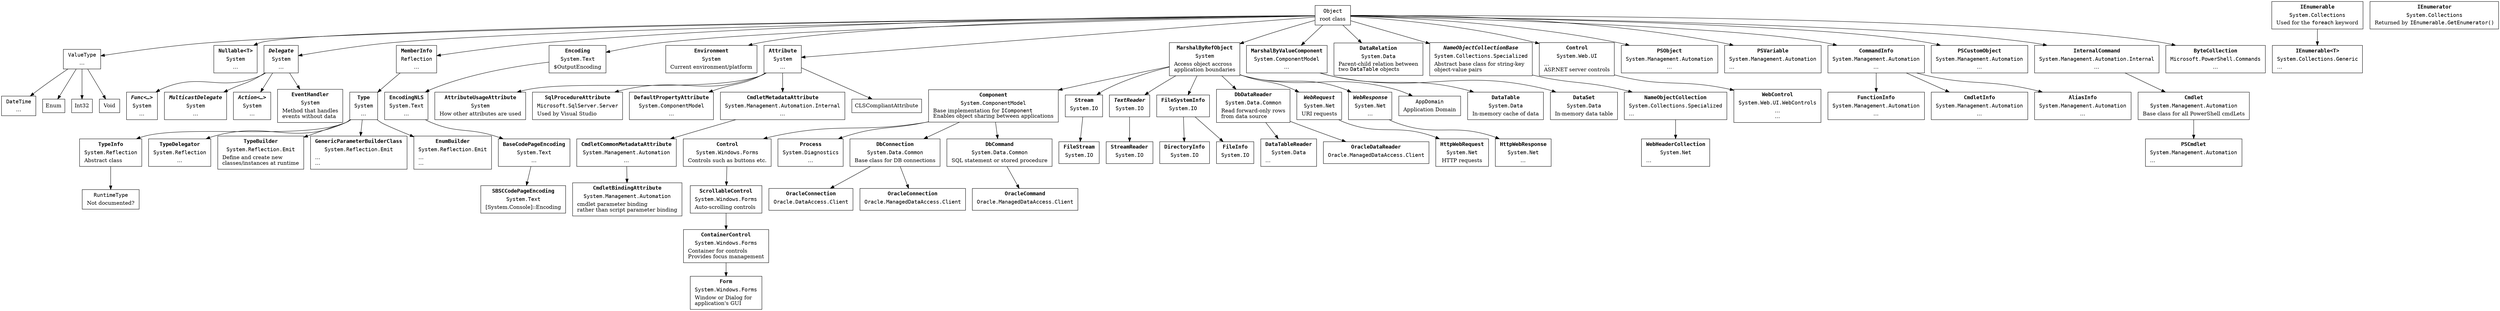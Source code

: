 digraph hierarchy {

    node [ shape=box ]
   
    System_Object[ label=< <table border="0"><tr><td align="text"><font face="Courier">Object</font></td></tr><tr><td align="text">root class<br align="left"/></td></tr></table> > ];


    System_ValueType [ label=< <table border="0"><tr><td align="text"><font face="Courier">ValueType</font></td></tr><tr><td>…</td></tr></table> > ];

    System_Object -> System_ValueType;

    System_Nullable [ label=< <table border="0"> // {
       <tr><td align="text"><font face="Courier"><b>Nullable&lt;T&gt;</b></font></td></tr>
       <tr><td><font face="Courier">System</font></td></tr>
       <tr><td align="text">…</td></tr></table> > ];

    System_Object -> System_Nullable // }

    System_Delegate [ label=< <table border="0"> // {
       <tr><td align="text"><font face="Courier"><b><i>Delegate</i></b></font></td></tr>
       <tr><td><font face="Courier">System</font></td></tr>
       <tr><td align="text">…</td></tr></table> > ];

    System_Object -> System_Delegate // }

    System_Reflection_Memberinfo [ label=< <table border="0"> // {
       <tr><td align="text"><font face="Courier"><b>MemberInfo</b></font></td></tr>
       <tr><td align="text"><font face="Courier">Reflection</font></td></tr>
       <tr><td>…</td></tr></table> > ];

    System_Object -> System_Reflection_Memberinfo; // }

    System_Text_Encoding [ label=< <table border="0"> // {
       <tr><td align="text"><font face="Courier"><b>Encoding</b></font></td></tr>
       <tr><td align="text"><font face="Courier">System.Text</font></td></tr>
       <tr><td align="text">$OutputEncoding<br align="left"/></td></tr></table> > ];

    System_Object -> System_Text_Encoding // }

    System_Environment [ label=< <table border="0"> // {
       <tr><td align="text"><font face="Courier"><b>Environment</b></font></td></tr>
       <tr><td align="text"><font face="Courier">System</font></td></tr>
       <tr><td>Current environment/platform</td></tr></table> > ];

    System_Object -> System_Environment; // }

    System_Attribute [ label=< <table border="0"> // {
       <tr><td align="text"><font face="Courier"><b>Attribute</b></font></td></tr>
       <tr><td align="text"><font face="Courier">System</font></td></tr>
       <tr><td>…</td></tr></table> > ];


    System_Object -> System_Attribute; // }

    System_AttributeUsageAttribute [ label=< <table border="0"> // {
       <tr><td align="text"><font face="Courier"><b>AttributeUsageAttribute</b></font></td></tr>
       <tr><td align="text"><font face="Courier">System</font></td></tr>
       <tr><td>How other attributes are used</td></tr></table> > ];

    System_Attribute -> System_AttributeUsageAttribute // }

    System_MarshalByRefObject [ label=< <table border="0"> // {
       <tr><td align="text"><font face="Courier"><b>MarshalByRefObject</b></font></td></tr>
       <tr><td align="text"><font face="Courier">System</font></td></tr>
       <tr><td align="text">Access object accross<br align="left"/>application boundaries<br align="left"/></td></tr></table> > ];

    System_Object -> System_MarshalByRefObject; // }

    System_ComponentModel_MarshalByValueComponent [ label=< <table border="0"> // {
       <tr><td align="text"><font face="Courier"><b>MarshalByValueComponent</b></font></td></tr>
       <tr><td align="text"><font face="Courier">System.ComponentModel</font></td></tr>
       <tr><td>…</td></tr></table> > ];

    System_Object -> System_ComponentModel_MarshalByValueComponent // }

    System_Data_DataRelation [ label=< <table border="0"> // {
       <tr><td align="text"><font face="Courier"><b>DataRelation</b></font></td></tr>
       <tr><td align="text"><font face="Courier">System.Data</font></td></tr>
       <tr><td>Parent-child relation between<br align="left"/>two <font face="Courier">DataTable</font> objects<br align="left"/></td></tr></table> > ];

    System_Object -> System_Data_DataRelation // }

    Microsoft_SqlServer_Server_SqlProcedureAttribute [ label=< <table border="0"> // {
       <tr><td align="text"><font face="Courier"><b>SqlProcedureAttribute</b></font></td></tr>
       <tr><td align="text"><font face="Courier">Microsoft.SqlServer.Server</font></td></tr>
       <tr><td align="text">Used by Visual Studio<br align="left"/></td></tr></table> > ];

    System_Attribute -> Microsoft_SqlServer_Server_SqlProcedureAttribute // }

    System_DateTime [ label=< <table border="0"><tr><td align="text"><font face="Courier">DateTime</font></td></tr><tr><td>…</td></tr></table> > ];

    System_Enum [ label = "Enum" ];

    System_Int32 [ label = "Int32" ];

    System_Void [ label = "Void" ];



    System_Func [ label=< <table border="0">
       <tr><td align="text"><font face="Courier"><b><i>Func&lt;…&gt;</i></b></font></td></tr>
       <tr><td><font face="Courier">System</font></td></tr>
       <tr><td align="text">…</td></tr></table> > ];

    System_Delegate -> System_Func;

    System_MulticastDelegate [ label=< <table border="0">
       <tr><td align="text"><font face="Courier"><b><i>MulticastDelegate</i></b></font></td></tr>
       <tr><td><font face="Courier">System</font></td></tr>
       <tr><td align="text">…</td></tr></table> > ];

    System_Delegate -> System_MulticastDelegate;

    System_Action [ label=< <table border="0">
       <tr><td align="text"><font face="Courier"><b><i>Action&lt;…&gt;</i></b></font></td></tr>
       <tr><td><font face="Courier">System</font></td></tr>
       <tr><td align="text">…</td></tr></table> > ];

    System_Delegate -> System_Action;

    System_EventHandler [ label=< <table border="0"> // {
       <tr><td align="text"><font face="Courier"><b>EventHandler</b></font></td></tr>
       <tr><td><font face="Courier">System</font></td></tr>
       <tr><td align="text">Method that handles<br align="left"/>events without data<br align="left"/></td></tr></table> > ];

    System_Delegate -> System_EventHandler // }

    System_Collections_IEnumerable [ label=< <table border="0"> // {
       <tr><td align="text"><font face="Courier"><b>IEnumerable</b></font></td></tr>
       <tr><td><font face="Courier">System.Collections</font></td></tr>
       <tr><td align="text">Used for the <font face="Courier">foreach</font> keyword<br align="left"/></td></tr></table> > ];
    // }

    System_Collections_IEnumerator [ label=< <table border="0">
       <tr><td align="text"><font face="Courier"><b>IEnumerator</b></font></td></tr>
       <tr><td><font face="Courier">System.Collections</font></td></tr>
       <tr><td align="text">Returned by <font face="Courier">IEnumerable.GetEnumerator()</font><br align="left"/></td></tr></table> > ];

    System_Collections_Generic_IEnumerable [ label=< <table border="0"> // {
       <tr><td align="text"><font face="Courier"><b>IEnumerable&lt;T&gt;</b></font></td></tr>
       <tr><td><font face="Courier">System.Collections.Generic</font></td></tr>
       <tr><td align="text">…<br align="left"/></td></tr></table> > ];

    System_Collections_IEnumerable -> System_Collections_Generic_IEnumerable // }

    System_Collections_Specialized_NameObjectCollectionBase [ label=< <table border="0"> // {
       <tr><td align="text"><font face="Courier"><b><i>NameObjectCollectionBase</i></b></font></td></tr>
       <tr><td><font face="Courier">System.Collections.Specialized</font></td></tr>
       <tr><td align="text">Abstract base class for string-key<br align="left"/>object-value pairs<br align="left"/></td></tr></table> > ];

    System_Object -> System_Collections_Specialized_NameObjectCollectionBase // }

    System_Collections_Specialized_NameObjectCollection [ label=< <table border="0"> // {
       <tr><td align="text"><font face="Courier"><b>NameObjectCollection</b></font></td></tr>
       <tr><td><font face="Courier">System.Collections.Specialized</font></td></tr>
       <tr><td align="text">…<br align="left"/></td></tr> </table> > ]

    System_Collections_Specialized_NameObjectCollectionBase -> System_Collections_Specialized_NameObjectCollection // }

    System_Net_WebHeaderCollection [ label=< <table border="0"> // {
       <tr><td align="text"><font face="Courier"><b>WebHeaderCollection</b></font></td></tr>
       <tr><td><font face="Courier">System.Net</font></td></tr>
       <tr><td align="text">…<br align="left"/></td></tr> </table> > ]

   System_Collections_Specialized_NameObjectCollection -> System_Net_WebHeaderCollection // }

    System_Reflection_TypeInfo [ label=< <table border="0">
       <tr><td align="text"><font face="Courier"><b>TypeInfo</b></font></td></tr>
       <tr><td><font face="Courier">System.Reflection</font></td></tr>
       <tr><td align="text">Abstract class<br align="left"/></td></tr></table> > ];

    System_Reflection_TypeDelegator [ label=< <table border="0">
       <tr><td align="text"><font face="Courier"><b>TypeDelegator</b></font></td></tr>
       <tr><td align="text"><font face="Courier">System.Reflection</font></td></tr>
       <tr><td>…</td></tr></table> > ];

    System_Reflection_Emit_TypeBuilder [ label=< <table border="0">
       <tr><td align="text"><font face="Courier"><b>TypeBuilder</b></font></td></tr>
       <tr><td align="text"><font face="Courier">System.Reflection.Emit</font></td></tr>
       <tr><td align="text">Define and create new<br align="left"/>classes/instances at runtime<br align="left"/></td></tr>
    </table> > ];

    System_Reflection_Emit_GenericTypeParameterBuilderClass [ label=< <table border="0">
       <tr><td align="text"><font face="Courier"><b>GenericParameterBuilderClass</b></font></td></tr>
       <tr><td align="text"><font face="Courier">System.Reflection.Emit</font></td></tr>
       <tr><td align="text">…<br align="left"/>…<br align="left"/></td></tr>
    </table> > ];

    System_Reflection_Emit_EnumBuilder [ label=< <table border="0">
       <tr><td align="text"><font face="Courier"><b>EnumBuilder</b></font></td></tr>
       <tr><td align="text"><font face="Courier">System.Reflection.Emit</font></td></tr>
       <tr><td align="text">…<br align="left"/>…<br align="left"/></td></tr>
    </table> > ];

    System_Type [ label=< <table border="0">
       <tr><td align="text"><font face="Courier"><b>Type</b></font></td></tr>
       <tr><td align="text"><font face="Courier">System</font></td></tr>
       <tr><td>…</td></tr></table> > ];


    System_Text_EncodingNLS [ label=< <table border="0">
       <tr><td align="text"><font face="Courier"><b>EncodingNLS</b></font></td></tr>
       <tr><td align="text"><font face="Courier">System.Text</font></td></tr>
       <tr><td>…</td></tr></table> > ];

    System_Text_Encoding -> System_Text_EncodingNLS

    System_Text_BaseCodePageEncoding [ label=< <table border="0">
       <tr><td align="text"><font face="Courier"><b>BaseCodePageEncoding</b></font></td></tr>
       <tr><td align="text"><font face="Courier">System.Text</font></td></tr>
       <tr><td>…</td></tr></table> > ];

    System_Text_EncodingNLS -> System_Text_BaseCodePageEncoding

    System_Text_SBSCCodePageEncoding [ label=< <table border="0">
       <tr><td align="text"><font face="Courier"><b>SBSCCodePageEncoding</b></font></td></tr>
       <tr><td align="text"><font face="Courier">System.Text</font></td></tr>
       <tr><td align="text">[System.Console]::Encoding</td></tr></table> > ];

    System_Text_BaseCodePageEncoding -> System_Text_SBSCCodePageEncoding

    System_Type -> System_Reflection_TypeInfo;
    System_Type -> System_Reflection_TypeDelegator;
    System_Type -> System_Reflection_Emit_TypeBuilder;
    System_Type -> System_Reflection_Emit_GenericTypeParameterBuilderClass;
    System_Type -> System_Reflection_Emit_EnumBuilder;




    System_DefaultPropertyAttribute [ label=< <table border="0">
       <tr><td align="text"><font face="Courier"><b>DefaultPropertyAttribute</b></font></td></tr>
       <tr><td align="text"><font face="Courier">System.ComponentModel</font></td></tr>
       <tr><td>…</td></tr></table> > ];





    System_Data_DataTable [ label=< <table border="0">
       <tr><td align="text"><font face="Courier"><b>DataTable</b></font></td></tr>
       <tr><td align="text"><font face="Courier">System.Data</font></td></tr>
       <tr><td>In-memory cache of data<br align="left"/></td></tr></table> > ];

    System_ComponentModel_MarshalByValueComponent-> System_Data_DataTable;


    System_Web_UI_WebControls_WebControl [ label=< <table border="0">
       <tr><td align="text"><font face="Courier"><b>WebControl</b></font></td></tr>
       <tr><td align="text"><font face="Courier">System.Web.UI.WebControls</font></td></tr>
       <tr><td>…<br align="left"/>…</td></tr></table> > ];

    System_Web_UI_Control -> System_Web_UI_WebControls_WebControl

    System_Windows_Forms_Control [ label=< <table border="0"> // {
       <tr><td align="text"><font face="Courier"><b>Control</b></font></td></tr>
       <tr><td align="text"><font face="Courier">System.Windows.Forms</font></td></tr>
       <tr><td>Controls such as buttons etc.<br align="left"/></td></tr></table> > ];

    System_ComponentModel_Component -> System_Windows_Forms_Control // }

    System_Windows_Forms_ScrollableControl [ label=< <table border="0"> // {
       <tr><td align="text"><font face="Courier"><b>ScrollableControl</b></font></td></tr>
       <tr><td align="text"><font face="Courier">System.Windows.Forms</font></td></tr>
       <tr><td align="text">Auto-scrolling controls<br align="left"/></td></tr></table> > ];

    System_Windows_Forms_Control -> System_Windows_Forms_ScrollableControl // }

    System_Windows_Forms_ContainerControl [ label=< <table border="0"> // {
       <tr><td align="text"><font face="Courier"><b>ContainerControl</b></font></td></tr>
       <tr><td align="text"><font face="Courier">System.Windows.Forms</font></td></tr>
       <tr><td align="text">Container for controls<br align="left"/>Provides focus management<br align="left"/></td></tr></table> > ];

    System_Windows_Forms_ScrollableControl -> System_Windows_Forms_ContainerControl // }

    System_Windows_Forms_Form [ label=< <table border="0"> // {
       <tr><td align="text"><font face="Courier"><b>Form</b></font></td></tr>
       <tr><td align="text"><font face="Courier">System.Windows.Forms</font></td></tr>
       <tr><td align="text">Window or Dialog for<br align="left"/>application's GUI<br align="left"/></td></tr></table> > ];

    System_Windows_Forms_ContainerControl -> System_Windows_Forms_Form // }

    System_Data_DataSet [ label=< <table border="0">
       <tr><td align="text"><font face="Courier"><b>DataSet</b></font></td></tr>
       <tr><td align="text"><font face="Courier">System.Data</font></td></tr>
       <tr><td>In-memory data table</td></tr></table> > ];

    System_ComponentModel_MarshalByValueComponent-> System_Data_DataSet;

    System_Management_Automation_PSObject [ label=< <table border="0">
       <tr><td align="text"><font face="Courier"><b>PSObject</b></font></td></tr>
       <tr><td align="text"><font face="Courier">System.Management.Automation</font></td></tr>
       <tr><td>…</td></tr></table> > ];

    System_Object -> System_Management_Automation_PSObject;

    System_Management_Automation_PSVariable [ label=< <table border="0">
       <tr><td align="text"><font face="Courier"><b>PSVariable</b></font></td></tr>
       <tr><td align="text"><font face="Courier">System.Management.Automation</font></td></tr>
       <tr><td align="text">…<br align="left"/></td></tr></table> > ];

    System_Object -> System_Management_Automation_PSVariable

    System_Management_Automation_CommandInfo [ label=< <table border="0"> // {
       <tr><td align="text"><font face="Courier"><b>CommandInfo</b></font></td></tr>
       <tr><td align="text"><font face="Courier">System.Management.Automation</font></td></tr>
       <tr><td>…</td></tr></table> > ];

    System_Object -> System_Management_Automation_CommandInfo // }

    System_Management_Automation_FunctionInfo [ label=< <table border="0"> // {
       <tr><td align="text"><font face="Courier"><b>FunctionInfo</b></font></td></tr>
       <tr><td align="text"><font face="Courier">System.Management.Automation</font></td></tr>
       <tr><td>…</td></tr></table> > ];

    System_Management_Automation_CommandInfo -> System_Management_Automation_FunctionInfo // }

    System_Management_Automation_CmdletInfo [ label=< <table border="0"> // {
       <tr><td align="text"><font face="Courier"><b>CmdletInfo</b></font></td></tr>
       <tr><td align="text"><font face="Courier">System.Management.Automation</font></td></tr>
       <tr><td>…</td></tr></table> > ];

    System_Management_Automation_CommandInfo -> System_Management_Automation_CmdletInfo // }

    System_Web_UI_Control [ label=< <table border="0">
       <tr><td align="text"><font face="Courier"><b>Control</b></font></td></tr>
       <tr><td align="text"><font face="Courier">System.Web.UI</font></td></tr>
       <tr><td>…<br align="left"/>ASP.NET server controls</td></tr></table> > ];

    System_Object -> System_Web_UI_Control

    System_Management_Automation_AliasInfo [ label=< <table border="0">
       <tr><td align="text"><font face="Courier"><b>AliasInfo</b></font></td></tr>
       <tr><td align="text"><font face="Courier">System.Management.Automation</font></td></tr>
       <tr><td>…</td></tr></table> > ];

    System_Management_Automation_CommandInfo -> System_Management_Automation_AliasInfo

    System_Management_Automation_PSCustomObject [ label=< <table border="0">
       <tr><td align="text"><font face="Courier"><b>PSCustomObject</b></font></td></tr>
       <tr><td align="text"><font face="Courier">System.Management.Automation</font></td></tr>
       <tr><td>…</td></tr></table> > ];

    System_Management_Automation_Internal_CmdletMetadataAttribute [ label=< <table border="0"> // {
       <tr><td align="text"><font face="Courier"><b>CmdletMetadataAttribute</b></font></td></tr>
       <tr><td align="text"><font face="Courier">System.Management.Automation.Internal</font></td></tr>
       <tr><td>…</td></tr></table> > ];

    System_Attribute -> System_Management_Automation_Internal_CmdletMetadataAttribute // }

    System_Management_Automation_CmdletCommonMetadataAttribute [ label=< <table border="0"> // {
       <tr><td align="text"><font face="Courier"><b>CmdletCommonMetadataAttribute</b></font></td></tr>
       <tr><td align="text"><font face="Courier">System.Management.Automation</font></td></tr>
       <tr><td>…</td></tr></table> > ];

    System_Management_Automation_Internal_CmdletMetadataAttribute -> System_Management_Automation_CmdletCommonMetadataAttribute // }

    System_Management_Automation_CmdletBindingAttribute [ label=< <table border="0"> // {
       <tr><td align="text"><font face="Courier"><b>CmdletBindingAttribute</b></font></td></tr>
       <tr><td align="text"><font face="Courier">System.Management.Automation</font></td></tr>
       <tr><td align="text">cmdlet parameter binding<br align="left"/>rather than script parameter binding<br align="left"/></td></tr></table> > ];

    System_Management_Automation_CmdletCommonMetadataAttribute -> System_Management_Automation_CmdletBindingAttribute // }

    System_ComponentModel_Component [ label=< <table border="0"> // {
       <tr><td align="text"><font face="Courier"><b>Component</b></font></td></tr>
       <tr><td align="text"><font face="Courier">System.ComponentModel</font></td></tr>
       <tr><td align="text">Base implementation for <font face="monospace">IComponent</font><br align="left"/>Enables object sharing between applications<br align="left"/></td></tr></table> > ];

    System_MarshalByRefObject -> System_ComponentModel_Component // }

    System_Diagnosticts_Process [ label=< <table border="0"> // {
       <tr><td align="text"><font face="Courier"><b>Process</b></font></td></tr>
       <tr><td align="text"><font face="Courier">System.Diagnostics</font></td></tr>
       <tr><td>…</td></tr></table> > ];

    System_ComponentModel_Component -> System_Diagnosticts_Process // }

    System_Data_Common_DbConnection [ label=< <table border="0">
       <tr><td align="text"><font face="Courier"><b>DbConnection</b></font></td></tr>
       <tr><td align="text"><font face="Courier">System.Data.Common</font></td></tr>
       <tr><td>Base class for DB connections</td></tr></table> > ];

    System_Data_Common_DbCommand [ label=< <table border="0">
       <tr><td align="text"><font face="Courier"><b>DbCommand</b></font></td></tr>
       <tr><td align="text"><font face="Courier">System.Data.Common</font></td></tr>
       <tr><td>SQL statement or stored procedure</td></tr></table> > ];

    System_IO_Stream [ label=< <table border="0"> // {
       <tr><td align="text"><font face="Courier"><b>Stream</b></font></td></tr>
       <tr><td align="text"><font face="Courier">System.IO</font></td></tr>
       <tr><td></td></tr></table> > ];

    System_MarshalByRefObject -> System_IO_Stream // }

    System_IO_FileStream [ label=< <table border="0"> // {
       <tr><td align="text"><font face="Courier"><b>FileStream</b></font></td></tr>
       <tr><td align="text"><font face="Courier">System.IO</font></td></tr>
       <tr><td></td></tr></table> > ];

    System_IO_Stream -> System_IO_FileStream // }

    System_IO_TextReader [ label=< <table border="0"> // {
       <tr><td align="text"><font face="Courier"><b><i>TextReader</i></b></font></td></tr>
       <tr><td align="text"><font face="Courier">System.IO</font></td></tr>
       <tr><td></td></tr></table> > ];

    System_MarshalByRefObject -> System_IO_TextReader // }

    System_IO_StreamReader [ label=< <table border="0"> // {
       <tr><td align="text"><font face="Courier"><b>StreamReader</b></font></td></tr>
       <tr><td align="text"><font face="Courier">System.IO</font></td></tr>
       <tr><td></td></tr></table> > ];

    System_IO_TextReader -> System_IO_StreamReader // }

    System_IO_FileSystemInfo [ label=< <table border="0">
       <tr><td align="text"><font face="Courier"><b>FileSystemInfo</b></font></td></tr>
       <tr><td align="text"><font face="Courier">System.IO</font></td></tr>
       <tr><td></td></tr></table> > ];

    System_MarshalByRefObject -> System_IO_FileSystemInfo

    System_IO_DirectoryInfo [ label=< <table border="0">
       <tr><td align="text"><font face="Courier"><b>DirectoryInfo</b></font></td></tr>
       <tr><td align="text"><font face="Courier">System.IO</font></td></tr>
       <tr><td></td></tr></table> > ];

    System_IO_FileSystemInfo -> System_IO_DirectoryInfo

    System_IO_FileInfo [ label=< <table border="0">
       <tr><td align="text"><font face="Courier"><b>FileInfo</b></font></td></tr>
       <tr><td align="text"><font face="Courier">System.IO</font></td></tr>
       <tr><td></td></tr></table> > ];

    System_IO_FileSystemInfo -> System_IO_FileInfo

    System_Data_Common_DbDataReader [ label=< <table border="0">
       <tr><td align="text"><font face="Courier"><b>DbDataReader</b></font></td></tr>
       <tr><td align="text"><font face="Courier">System.Data.Common</font></td></tr>
       <tr><td align="text">Read forward-only rows<br align="left"/>from data source<br align="left"/></td></tr></table> > ];

    System_MarshalByRefObject -> System_Data_Common_DbDataReader

    System_Data_DataTableReader [ label=< <table border="0">
       <tr><td align="text"><font face="Courier"><b>DataTableReader</b></font></td></tr>
       <tr><td align="text"><font face="Courier">System.Data</font></td></tr>
       <tr><td align="text">…<br align="left"/></td></tr></table> > ];

    System_Data_Common_DbDataReader -> System_Data_DataTableReader

    System_Net_WebRequest [ label=< <table border="0">
       <tr><td align="text"><font face="Courier"><b><i>WebRequest</i></b></font></td></tr>
       <tr><td align="text"><font face="Courier">System.Net</font></td></tr>
       <tr><td align="text">URI requests</td></tr></table> > ];

    System_MarshalByRefObject -> System_Net_WebRequest

    System_Net_WebResponse [ label=< <table border="0">
       <tr><td align="text"><font face="Courier"><b><i>WebResponse</i></b></font></td></tr>
       <tr><td align="text"><font face="Courier">System.Net</font></td></tr>
       <tr><td align="text">…</td></tr></table> > ];

    System_MarshalByRefObject -> System_Net_WebResponse

    System_Net_HttpWebResponse [ label=< <table border="0">
       <tr><td align="text"><font face="Courier"><b>HttpWebResponse</b></font></td></tr>
       <tr><td align="text"><font face="Courier">System.Net</font></td></tr>
       <tr><td align="text">…</td></tr></table> > ];

    System_Net_WebResponse -> System_Net_HttpWebResponse

    System_Net_HttpWebRequest [ label=< <table border="0">
       <tr><td align="text"><font face="Courier"><b>HttpWebRequest</b></font></td></tr>
       <tr><td align="text"><font face="Courier">System.Net</font></td></tr>
       <tr><td align="text">HTTP requests</td></tr></table> > ];

    System_Net_WebRequest -> System_Net_HttpWebRequest

    Oracle_DataAccess_Client_OracleConnection [ label=< <table border="0">
       <tr><td align="text"><font face="Courier"><b>OracleConnection</b></font></td></tr>
       <tr><td align="text"><font face="Courier">Oracle.DataAccess.Client</font></td></tr>
       <tr><td></td></tr></table> > ];

    Oracle_ManagedDataAccess_Client_OracleConnection [ label=< <table border="0">
       <tr><td align="text"><font face="Courier"><b>OracleConnection</b></font></td></tr>
       <tr><td align="text"><font face="Courier">Oracle.ManagedDataAccess.Client</font></td></tr>
       <tr><td></td></tr></table> > ];

    Oracle_ManagedDataAccess_Client_OracleCommand [ label=< <table border="0">
       <tr><td align="text"><font face="Courier"><b>OracleCommand</b></font></td></tr>
       <tr><td align="text"><font face="Courier">Oracle.ManagedDataAccess.Client</font></td></tr>
       <tr><td></td></tr></table> > ];

    Oracle_ManagedDataAccess_Client_OracleDataReader [ label=< <table border="0">
       <tr><td align="text"><font face="Courier"><b>OracleDataReader</b></font></td></tr>
       <tr><td align="text"><font face="Courier">Oracle.ManagedDataAccess.Client</font></td></tr>
       <tr><td></td></tr></table> > ];

    System_Data_Common_DbDataReader -> Oracle_ManagedDataAccess_Client_OracleDataReader

    System_Management_Automation_Cmdlet [ label=< <table border="0">
       <tr><td align="text"><font face="Courier"><b>Cmdlet</b></font></td></tr>
       <tr><td align="text"><font face="Courier">System.Management.Automation</font></td></tr>
       <tr><td align="text">Base class for all PowerShell cmdLets<br align="left"/></td></tr></table> > ];

    System_Management_Automation_PSCmdlet [ label=< <table border="0">
       <tr><td align="text"><font face="Courier"><b>PSCmdlet</b></font></td></tr>
       <tr><td align="text"><font face="Courier">System.Management.Automation</font></td></tr>
       <tr><td align="text">…<br align="left"/></td></tr></table> > ];


    System_Management_Automation_Internal_InternalCommand [ label=< <table border="0">
       <tr><td align="text"><font face="Courier"><b>InternalCommand</b></font></td></tr>
       <tr><td align="text"><font face="Courier">System.Management.Automation.Internal</font></td></tr>
       <tr><td>…</td></tr></table> > ];

     System_AppDomain [ label=< <table border="0">
                             <tr><td align="text"><font face="Courier">AppDomain</font></td></tr>
                             <tr><td>Application Domain</td></tr></table> > ];

    Microsoft_PowerShell_Commands_ByteCollection [ label=< <table border="0">
       <tr><td align="text"><font face="Courier"><b>ByteCollection</b></font></td></tr>
       <tr><td align="text"><font face="Courier">Microsoft.PowerShell.Commands</font></td></tr>
       <tr><td>…</td></tr></table> > ];

    System_Object -> Microsoft_PowerShell_Commands_ByteCollection


    System_CLSCompliantAttribute [ label = "CLSCompliantAttribute" ];

    System_ValueType -> System_Enum;
    System_ValueType -> System_DateTime;

    System_ValueType -> System_Int32;

    System_ValueType -> System_Void;



    System_Attribute -> System_CLSCompliantAttribute;
    System_Attribute -> System_DefaultPropertyAttribute;

    System_Reflection_Memberinfo -> System_Type;

    System_RuntimeType [ label=< <table border="0"><tr><td align="text"><font face="Courier">RuntimeType</font></td></tr><tr><td>Not documented?</td></tr></table> > ];
    System_Reflection_TypeInfo -> System_RuntimeType;


    System_Object -> System_Management_Automation_PSCustomObject;


   System_MarshalByRefObject -> System_AppDomain;

   System_Object -> System_Management_Automation_Internal_InternalCommand
   System_Management_Automation_Internal_InternalCommand -> System_Management_Automation_Cmdlet
   System_Management_Automation_Cmdlet -> System_Management_Automation_PSCmdlet

   System_ComponentModel_Component -> System_Data_Common_DbConnection
   System_Data_Common_DbConnection -> Oracle_DataAccess_Client_OracleConnection
   System_Data_Common_DbConnection -> Oracle_ManagedDataAccess_Client_OracleConnection

   System_ComponentModel_Component -> System_Data_Common_DbCommand
   System_Data_Common_DbCommand -> Oracle_ManagedDataAccess_Client_OracleCommand

}
